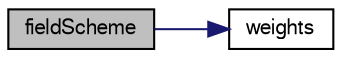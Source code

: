 digraph "fieldScheme"
{
  bgcolor="transparent";
  edge [fontname="FreeSans",fontsize="10",labelfontname="FreeSans",labelfontsize="10"];
  node [fontname="FreeSans",fontsize="10",shape=record];
  rankdir="LR";
  Node0 [label="fieldScheme",height=0.2,width=0.4,color="black", fillcolor="grey75", style="filled", fontcolor="black"];
  Node0 -> Node1 [color="midnightblue",fontsize="10",style="solid",fontname="FreeSans"];
  Node1 [label="weights",height=0.2,width=0.4,color="black",URL="$a23114.html#a97d44830bee9a59c32896acc622352e9",tooltip="Return the interpolation weighting factors. "];
}
